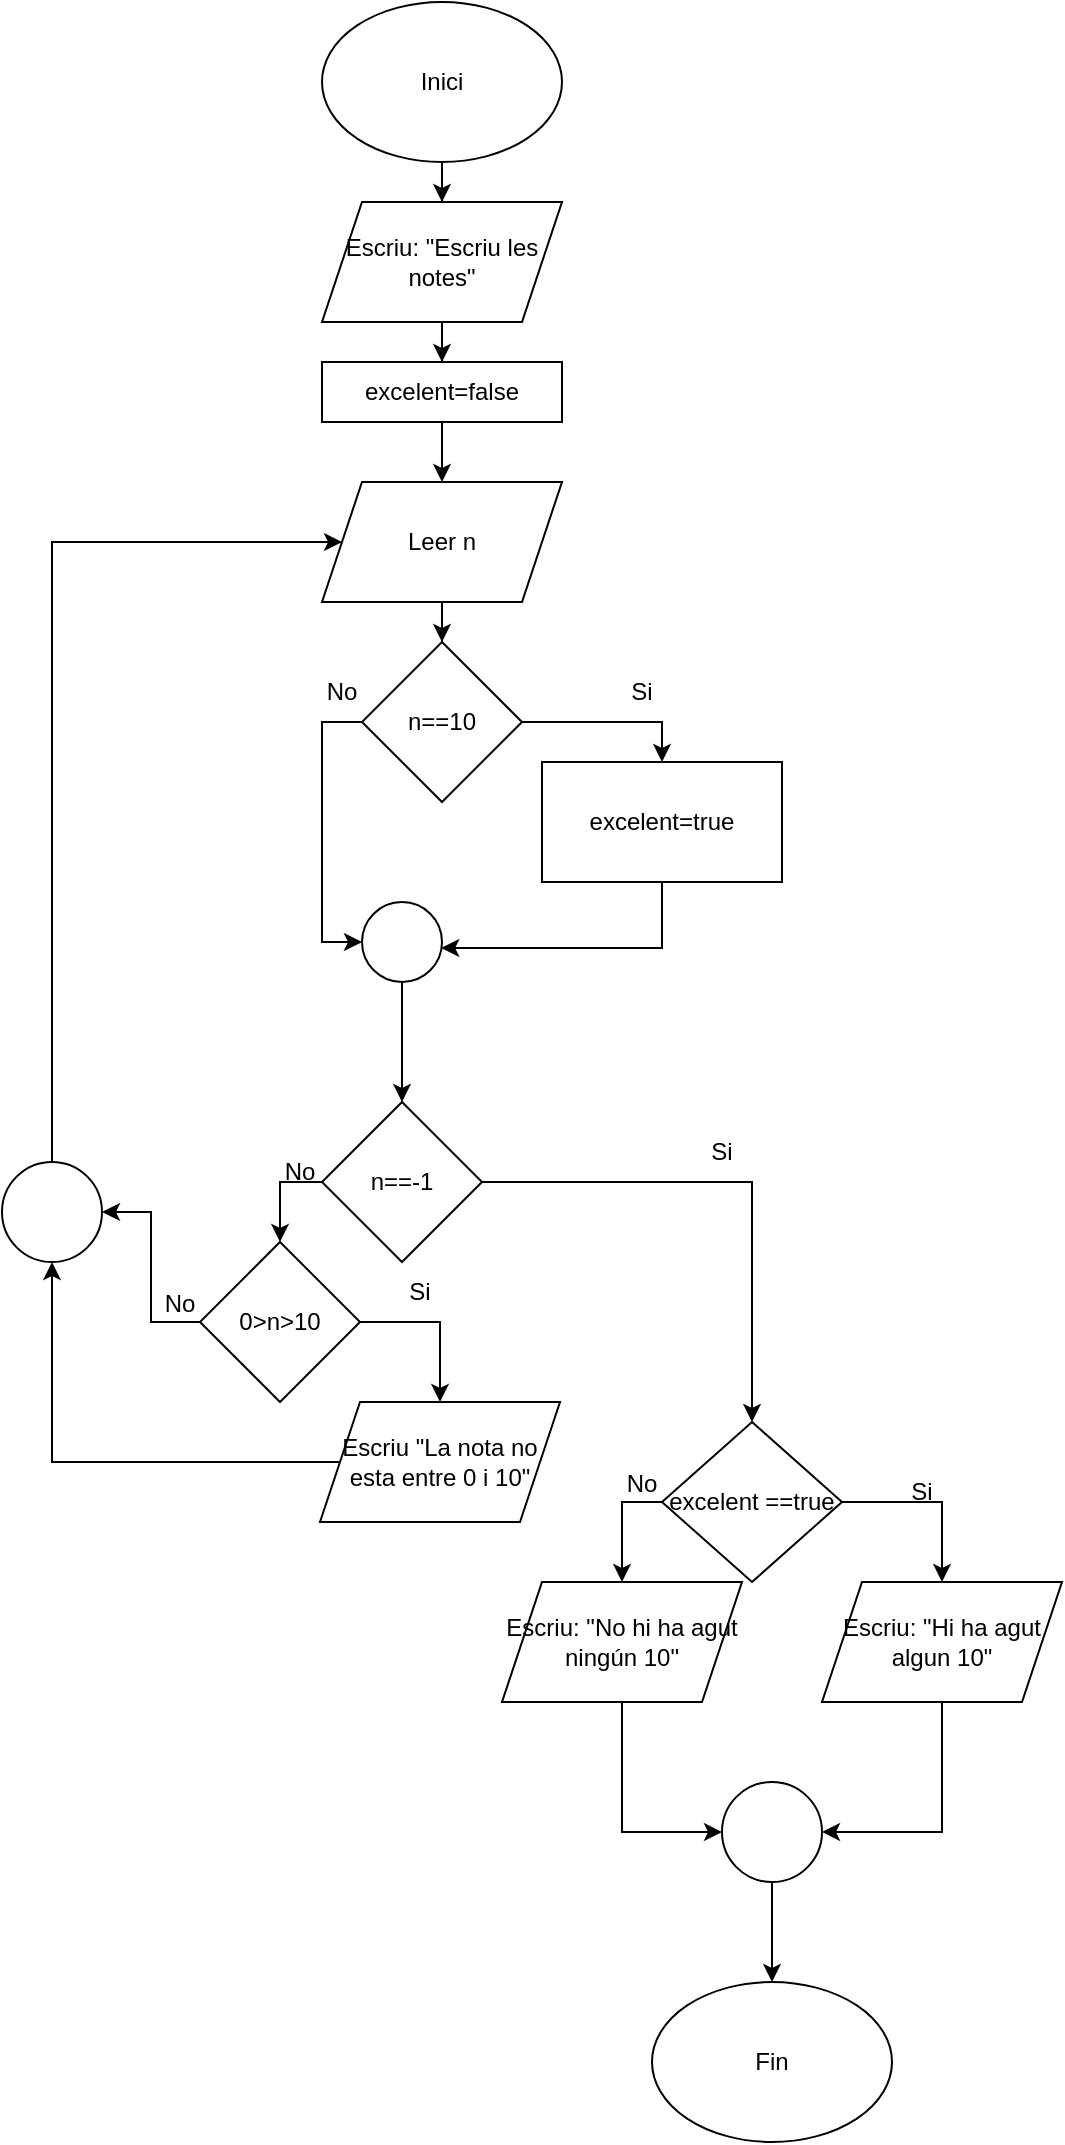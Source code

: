 <mxfile version="20.4.1" type="device"><diagram id="KWXETZrFd2SpHshvCiwn" name="Page-1"><mxGraphModel dx="629" dy="335" grid="1" gridSize="10" guides="1" tooltips="1" connect="1" arrows="1" fold="1" page="1" pageScale="1" pageWidth="827" pageHeight="1169" math="0" shadow="0"><root><mxCell id="0"/><mxCell id="1" parent="0"/><mxCell id="4kj9mV4W7I-v_F_NjtI--1" style="edgeStyle=orthogonalEdgeStyle;rounded=0;orthogonalLoop=1;jettySize=auto;html=1;entryX=0.5;entryY=0;entryDx=0;entryDy=0;" parent="1" source="N86Xx_Z9KNFp6Z6WgERn-1" target="N86Xx_Z9KNFp6Z6WgERn-2" edge="1"><mxGeometry relative="1" as="geometry"/></mxCell><mxCell id="N86Xx_Z9KNFp6Z6WgERn-1" value="Inici" style="ellipse;whiteSpace=wrap;html=1;" parent="1" vertex="1"><mxGeometry x="340" y="10" width="120" height="80" as="geometry"/></mxCell><mxCell id="4kj9mV4W7I-v_F_NjtI--2" style="edgeStyle=orthogonalEdgeStyle;rounded=0;orthogonalLoop=1;jettySize=auto;html=1;" parent="1" source="N86Xx_Z9KNFp6Z6WgERn-2" target="sKXjus7vdbPC4HRAIb81-33" edge="1"><mxGeometry relative="1" as="geometry"/></mxCell><mxCell id="N86Xx_Z9KNFp6Z6WgERn-2" value="Escriu: &quot;Escriu les notes&quot;" style="shape=parallelogram;perimeter=parallelogramPerimeter;whiteSpace=wrap;html=1;fixedSize=1;" parent="1" vertex="1"><mxGeometry x="340" y="110" width="120" height="60" as="geometry"/></mxCell><mxCell id="0Ep6JHjqXt45m34nwbcg-1" style="edgeStyle=orthogonalEdgeStyle;rounded=0;orthogonalLoop=1;jettySize=auto;html=1;entryX=0.5;entryY=0;entryDx=0;entryDy=0;" edge="1" parent="1" source="N86Xx_Z9KNFp6Z6WgERn-3" target="sKXjus7vdbPC4HRAIb81-1"><mxGeometry relative="1" as="geometry"/></mxCell><mxCell id="N86Xx_Z9KNFp6Z6WgERn-3" value="Leer n" style="shape=parallelogram;perimeter=parallelogramPerimeter;whiteSpace=wrap;html=1;fixedSize=1;" parent="1" vertex="1"><mxGeometry x="340" y="250" width="120" height="60" as="geometry"/></mxCell><mxCell id="sKXjus7vdbPC4HRAIb81-12" style="edgeStyle=orthogonalEdgeStyle;rounded=0;orthogonalLoop=1;jettySize=auto;html=1;exitX=1;exitY=0.5;exitDx=0;exitDy=0;" parent="1" source="N86Xx_Z9KNFp6Z6WgERn-4" target="N86Xx_Z9KNFp6Z6WgERn-5" edge="1"><mxGeometry relative="1" as="geometry"/></mxCell><mxCell id="sKXjus7vdbPC4HRAIb81-31" style="edgeStyle=orthogonalEdgeStyle;rounded=0;orthogonalLoop=1;jettySize=auto;html=1;" parent="1" source="N86Xx_Z9KNFp6Z6WgERn-4" target="sKXjus7vdbPC4HRAIb81-29" edge="1"><mxGeometry relative="1" as="geometry"/></mxCell><mxCell id="N86Xx_Z9KNFp6Z6WgERn-4" value="0&amp;gt;n&amp;gt;10" style="rhombus;whiteSpace=wrap;html=1;" parent="1" vertex="1"><mxGeometry x="279" y="630" width="80" height="80" as="geometry"/></mxCell><mxCell id="sKXjus7vdbPC4HRAIb81-30" style="edgeStyle=orthogonalEdgeStyle;rounded=0;orthogonalLoop=1;jettySize=auto;html=1;entryX=0.5;entryY=1;entryDx=0;entryDy=0;" parent="1" source="N86Xx_Z9KNFp6Z6WgERn-5" target="sKXjus7vdbPC4HRAIb81-29" edge="1"><mxGeometry relative="1" as="geometry"/></mxCell><mxCell id="N86Xx_Z9KNFp6Z6WgERn-5" value="Escriu &quot;La nota no esta entre 0 i 10&quot;" style="shape=parallelogram;perimeter=parallelogramPerimeter;whiteSpace=wrap;html=1;fixedSize=1;" parent="1" vertex="1"><mxGeometry x="339" y="710" width="120" height="60" as="geometry"/></mxCell><mxCell id="sKXjus7vdbPC4HRAIb81-6" style="edgeStyle=orthogonalEdgeStyle;rounded=0;orthogonalLoop=1;jettySize=auto;html=1;exitX=0;exitY=0.5;exitDx=0;exitDy=0;" parent="1" source="N86Xx_Z9KNFp6Z6WgERn-7" target="N86Xx_Z9KNFp6Z6WgERn-4" edge="1"><mxGeometry relative="1" as="geometry"/></mxCell><mxCell id="sKXjus7vdbPC4HRAIb81-44" style="edgeStyle=orthogonalEdgeStyle;rounded=0;orthogonalLoop=1;jettySize=auto;html=1;entryX=0.5;entryY=0;entryDx=0;entryDy=0;" parent="1" source="N86Xx_Z9KNFp6Z6WgERn-7" target="sKXjus7vdbPC4HRAIb81-34" edge="1"><mxGeometry relative="1" as="geometry"/></mxCell><mxCell id="N86Xx_Z9KNFp6Z6WgERn-7" value="n==-1" style="rhombus;whiteSpace=wrap;html=1;" parent="1" vertex="1"><mxGeometry x="340" y="560" width="80" height="80" as="geometry"/></mxCell><mxCell id="sKXjus7vdbPC4HRAIb81-3" style="edgeStyle=orthogonalEdgeStyle;rounded=0;orthogonalLoop=1;jettySize=auto;html=1;entryX=0.5;entryY=0;entryDx=0;entryDy=0;" parent="1" source="sKXjus7vdbPC4HRAIb81-1" target="sKXjus7vdbPC4HRAIb81-2" edge="1"><mxGeometry relative="1" as="geometry"/></mxCell><mxCell id="sKXjus7vdbPC4HRAIb81-26" style="edgeStyle=orthogonalEdgeStyle;rounded=0;orthogonalLoop=1;jettySize=auto;html=1;entryX=0;entryY=0.5;entryDx=0;entryDy=0;exitX=0;exitY=0.5;exitDx=0;exitDy=0;" parent="1" source="sKXjus7vdbPC4HRAIb81-1" target="sKXjus7vdbPC4HRAIb81-25" edge="1"><mxGeometry relative="1" as="geometry"/></mxCell><mxCell id="sKXjus7vdbPC4HRAIb81-1" value="n==10" style="rhombus;whiteSpace=wrap;html=1;" parent="1" vertex="1"><mxGeometry x="360" y="330" width="80" height="80" as="geometry"/></mxCell><mxCell id="sKXjus7vdbPC4HRAIb81-27" style="edgeStyle=orthogonalEdgeStyle;rounded=0;orthogonalLoop=1;jettySize=auto;html=1;entryX=0.99;entryY=0.575;entryDx=0;entryDy=0;entryPerimeter=0;exitX=0.5;exitY=1;exitDx=0;exitDy=0;" parent="1" source="sKXjus7vdbPC4HRAIb81-2" target="sKXjus7vdbPC4HRAIb81-25" edge="1"><mxGeometry relative="1" as="geometry"/></mxCell><mxCell id="sKXjus7vdbPC4HRAIb81-2" value="excelent=true" style="rounded=0;whiteSpace=wrap;html=1;" parent="1" vertex="1"><mxGeometry x="450" y="390" width="120" height="60" as="geometry"/></mxCell><mxCell id="sKXjus7vdbPC4HRAIb81-7" value="Si" style="text;html=1;strokeColor=none;fillColor=none;align=center;verticalAlign=middle;whiteSpace=wrap;rounded=0;" parent="1" vertex="1"><mxGeometry x="610" y="740" width="60" height="30" as="geometry"/></mxCell><mxCell id="sKXjus7vdbPC4HRAIb81-8" value="No" style="text;html=1;strokeColor=none;fillColor=none;align=center;verticalAlign=middle;whiteSpace=wrap;rounded=0;" parent="1" vertex="1"><mxGeometry x="470" y="736" width="60" height="30" as="geometry"/></mxCell><mxCell id="sKXjus7vdbPC4HRAIb81-9" value="Si" style="text;html=1;strokeColor=none;fillColor=none;align=center;verticalAlign=middle;whiteSpace=wrap;rounded=0;" parent="1" vertex="1"><mxGeometry x="470" y="340" width="60" height="30" as="geometry"/></mxCell><mxCell id="sKXjus7vdbPC4HRAIb81-10" value="No" style="text;html=1;strokeColor=none;fillColor=none;align=center;verticalAlign=middle;whiteSpace=wrap;rounded=0;" parent="1" vertex="1"><mxGeometry x="320" y="340" width="60" height="30" as="geometry"/></mxCell><mxCell id="sKXjus7vdbPC4HRAIb81-11" value="No" style="text;html=1;strokeColor=none;fillColor=none;align=center;verticalAlign=middle;whiteSpace=wrap;rounded=0;" parent="1" vertex="1"><mxGeometry x="299" y="580" width="60" height="30" as="geometry"/></mxCell><mxCell id="sKXjus7vdbPC4HRAIb81-13" value="Si" style="text;html=1;strokeColor=none;fillColor=none;align=center;verticalAlign=middle;whiteSpace=wrap;rounded=0;" parent="1" vertex="1"><mxGeometry x="359" y="640" width="60" height="30" as="geometry"/></mxCell><mxCell id="sKXjus7vdbPC4HRAIb81-28" style="edgeStyle=orthogonalEdgeStyle;rounded=0;orthogonalLoop=1;jettySize=auto;html=1;entryX=0.5;entryY=0;entryDx=0;entryDy=0;" parent="1" source="sKXjus7vdbPC4HRAIb81-25" target="N86Xx_Z9KNFp6Z6WgERn-7" edge="1"><mxGeometry relative="1" as="geometry"/></mxCell><mxCell id="sKXjus7vdbPC4HRAIb81-25" value="" style="ellipse;whiteSpace=wrap;html=1;aspect=fixed;" parent="1" vertex="1"><mxGeometry x="360" y="460" width="40" height="40" as="geometry"/></mxCell><mxCell id="sKXjus7vdbPC4HRAIb81-32" style="edgeStyle=orthogonalEdgeStyle;rounded=0;orthogonalLoop=1;jettySize=auto;html=1;entryX=0;entryY=0.5;entryDx=0;entryDy=0;exitX=0.5;exitY=0;exitDx=0;exitDy=0;" parent="1" source="sKXjus7vdbPC4HRAIb81-29" target="N86Xx_Z9KNFp6Z6WgERn-3" edge="1"><mxGeometry relative="1" as="geometry"><Array as="points"><mxPoint x="205" y="280"/></Array></mxGeometry></mxCell><mxCell id="sKXjus7vdbPC4HRAIb81-29" value="" style="ellipse;whiteSpace=wrap;html=1;aspect=fixed;" parent="1" vertex="1"><mxGeometry x="180" y="590" width="50" height="50" as="geometry"/></mxCell><mxCell id="4kj9mV4W7I-v_F_NjtI--3" style="edgeStyle=orthogonalEdgeStyle;rounded=0;orthogonalLoop=1;jettySize=auto;html=1;entryX=0.5;entryY=0;entryDx=0;entryDy=0;" parent="1" source="sKXjus7vdbPC4HRAIb81-33" target="N86Xx_Z9KNFp6Z6WgERn-3" edge="1"><mxGeometry relative="1" as="geometry"/></mxCell><mxCell id="sKXjus7vdbPC4HRAIb81-33" value="excelent=false" style="rounded=0;whiteSpace=wrap;html=1;" parent="1" vertex="1"><mxGeometry x="340" y="190" width="120" height="30" as="geometry"/></mxCell><mxCell id="sKXjus7vdbPC4HRAIb81-36" style="edgeStyle=orthogonalEdgeStyle;rounded=0;orthogonalLoop=1;jettySize=auto;html=1;entryX=0.5;entryY=0;entryDx=0;entryDy=0;exitX=1;exitY=0.5;exitDx=0;exitDy=0;" parent="1" source="sKXjus7vdbPC4HRAIb81-34" target="sKXjus7vdbPC4HRAIb81-35" edge="1"><mxGeometry relative="1" as="geometry"/></mxCell><mxCell id="sKXjus7vdbPC4HRAIb81-39" style="edgeStyle=orthogonalEdgeStyle;rounded=0;orthogonalLoop=1;jettySize=auto;html=1;entryX=0.5;entryY=0;entryDx=0;entryDy=0;exitX=0;exitY=0.5;exitDx=0;exitDy=0;" parent="1" source="sKXjus7vdbPC4HRAIb81-34" target="sKXjus7vdbPC4HRAIb81-38" edge="1"><mxGeometry relative="1" as="geometry"/></mxCell><mxCell id="sKXjus7vdbPC4HRAIb81-34" value="excelent ==true" style="rhombus;whiteSpace=wrap;html=1;" parent="1" vertex="1"><mxGeometry x="510" y="720" width="90" height="80" as="geometry"/></mxCell><mxCell id="sKXjus7vdbPC4HRAIb81-43" style="edgeStyle=orthogonalEdgeStyle;rounded=0;orthogonalLoop=1;jettySize=auto;html=1;entryX=1;entryY=0.5;entryDx=0;entryDy=0;" parent="1" source="sKXjus7vdbPC4HRAIb81-35" target="sKXjus7vdbPC4HRAIb81-40" edge="1"><mxGeometry relative="1" as="geometry"/></mxCell><mxCell id="sKXjus7vdbPC4HRAIb81-35" value="Escriu: &quot;Hi ha agut algun 10&quot;" style="shape=parallelogram;perimeter=parallelogramPerimeter;whiteSpace=wrap;html=1;fixedSize=1;" parent="1" vertex="1"><mxGeometry x="590" y="800" width="120" height="60" as="geometry"/></mxCell><mxCell id="sKXjus7vdbPC4HRAIb81-42" style="edgeStyle=orthogonalEdgeStyle;rounded=0;orthogonalLoop=1;jettySize=auto;html=1;entryX=0;entryY=0.5;entryDx=0;entryDy=0;" parent="1" source="sKXjus7vdbPC4HRAIb81-38" target="sKXjus7vdbPC4HRAIb81-40" edge="1"><mxGeometry relative="1" as="geometry"/></mxCell><mxCell id="sKXjus7vdbPC4HRAIb81-38" value="Escriu: &quot;No hi ha agut ningún 10&quot;" style="shape=parallelogram;perimeter=parallelogramPerimeter;whiteSpace=wrap;html=1;fixedSize=1;" parent="1" vertex="1"><mxGeometry x="430" y="800" width="120" height="60" as="geometry"/></mxCell><mxCell id="sKXjus7vdbPC4HRAIb81-48" style="edgeStyle=orthogonalEdgeStyle;rounded=0;orthogonalLoop=1;jettySize=auto;html=1;entryX=0.5;entryY=0;entryDx=0;entryDy=0;" parent="1" source="sKXjus7vdbPC4HRAIb81-40" target="sKXjus7vdbPC4HRAIb81-41" edge="1"><mxGeometry relative="1" as="geometry"/></mxCell><mxCell id="sKXjus7vdbPC4HRAIb81-40" value="" style="ellipse;whiteSpace=wrap;html=1;aspect=fixed;" parent="1" vertex="1"><mxGeometry x="540" y="900" width="50" height="50" as="geometry"/></mxCell><mxCell id="sKXjus7vdbPC4HRAIb81-41" value="Fin" style="ellipse;whiteSpace=wrap;html=1;" parent="1" vertex="1"><mxGeometry x="505" y="1000" width="120" height="80" as="geometry"/></mxCell><mxCell id="sKXjus7vdbPC4HRAIb81-45" value="Si" style="text;html=1;strokeColor=none;fillColor=none;align=center;verticalAlign=middle;whiteSpace=wrap;rounded=0;" parent="1" vertex="1"><mxGeometry x="510" y="570" width="60" height="30" as="geometry"/></mxCell><mxCell id="sKXjus7vdbPC4HRAIb81-47" value="No" style="text;html=1;strokeColor=none;fillColor=none;align=center;verticalAlign=middle;whiteSpace=wrap;rounded=0;" parent="1" vertex="1"><mxGeometry x="239" y="646" width="60" height="30" as="geometry"/></mxCell></root></mxGraphModel></diagram></mxfile>